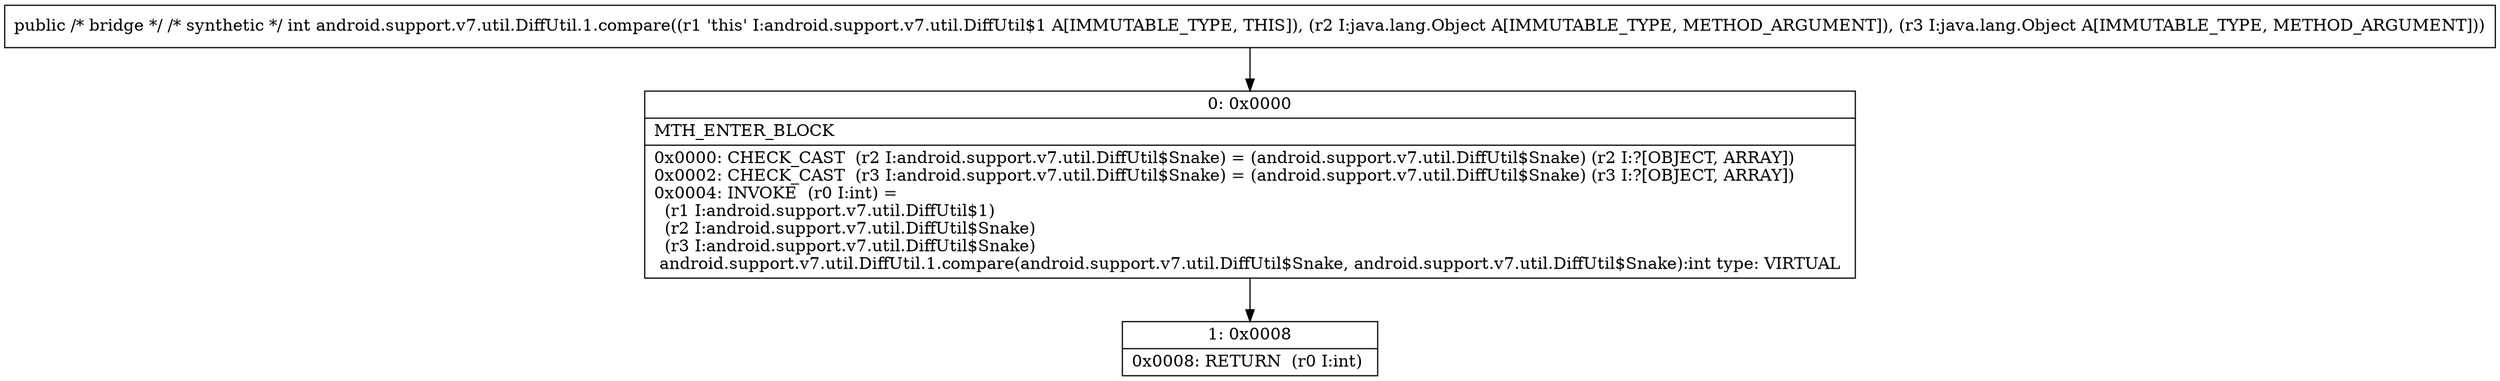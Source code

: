 digraph "CFG forandroid.support.v7.util.DiffUtil.1.compare(Ljava\/lang\/Object;Ljava\/lang\/Object;)I" {
Node_0 [shape=record,label="{0\:\ 0x0000|MTH_ENTER_BLOCK\l|0x0000: CHECK_CAST  (r2 I:android.support.v7.util.DiffUtil$Snake) = (android.support.v7.util.DiffUtil$Snake) (r2 I:?[OBJECT, ARRAY]) \l0x0002: CHECK_CAST  (r3 I:android.support.v7.util.DiffUtil$Snake) = (android.support.v7.util.DiffUtil$Snake) (r3 I:?[OBJECT, ARRAY]) \l0x0004: INVOKE  (r0 I:int) = \l  (r1 I:android.support.v7.util.DiffUtil$1)\l  (r2 I:android.support.v7.util.DiffUtil$Snake)\l  (r3 I:android.support.v7.util.DiffUtil$Snake)\l android.support.v7.util.DiffUtil.1.compare(android.support.v7.util.DiffUtil$Snake, android.support.v7.util.DiffUtil$Snake):int type: VIRTUAL \l}"];
Node_1 [shape=record,label="{1\:\ 0x0008|0x0008: RETURN  (r0 I:int) \l}"];
MethodNode[shape=record,label="{public \/* bridge *\/ \/* synthetic *\/ int android.support.v7.util.DiffUtil.1.compare((r1 'this' I:android.support.v7.util.DiffUtil$1 A[IMMUTABLE_TYPE, THIS]), (r2 I:java.lang.Object A[IMMUTABLE_TYPE, METHOD_ARGUMENT]), (r3 I:java.lang.Object A[IMMUTABLE_TYPE, METHOD_ARGUMENT])) }"];
MethodNode -> Node_0;
Node_0 -> Node_1;
}

